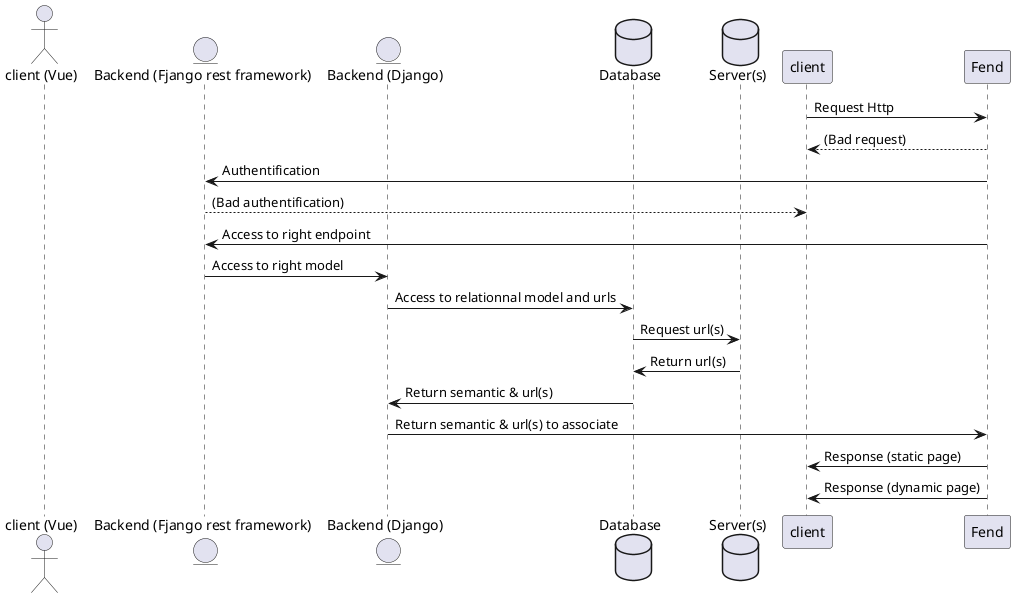 @startuml architecture_sequence

actor "client (Vue)"
entity "Backend (Fjango rest framework)" as Bdrf
entity "Backend (Django)" as Bdj
database "Database" as db
database "Server(s)" as s

client -> Fend: Request Http
Fend --> client: (Bad request)
Fend -> Bdrf: Authentification
Bdrf --> client: (Bad authentification)
Fend -> Bdrf: Access to right endpoint
Bdrf -> Bdj: Access to right model
Bdj -> db: Access to relationnal model and urls
db -> s: Request url(s)
s -> db: Return url(s)
db -> Bdj: Return semantic & url(s)
Bdj -> Fend: Return semantic & url(s) to associate
Fend -> client: Response (static page)
Fend -> client: Response (dynamic page)

@enduml